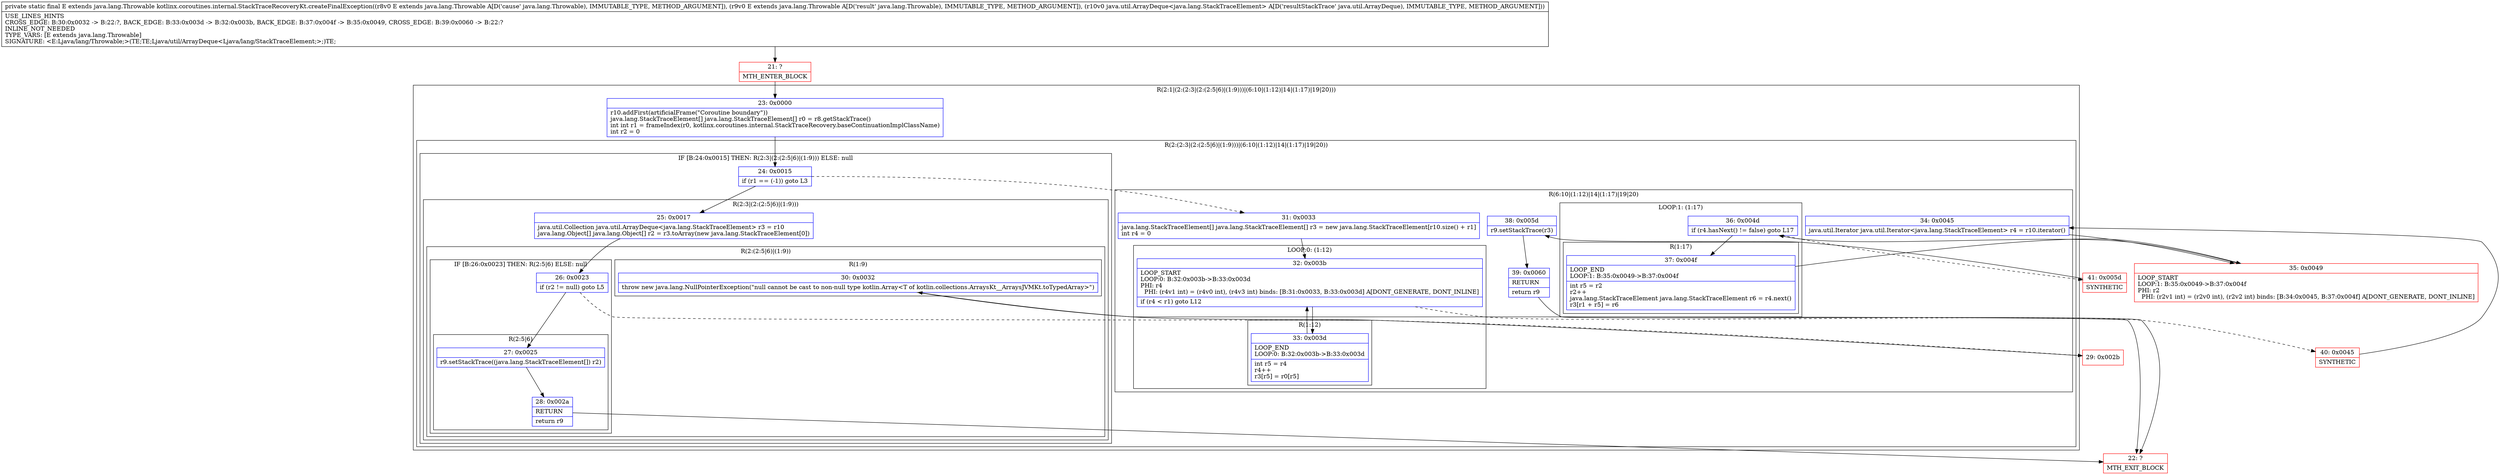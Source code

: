 digraph "CFG forkotlinx.coroutines.internal.StackTraceRecoveryKt.createFinalException(Ljava\/lang\/Throwable;Ljava\/lang\/Throwable;Ljava\/util\/ArrayDeque;)Ljava\/lang\/Throwable;" {
subgraph cluster_Region_697576661 {
label = "R(2:1|(2:(2:3|(2:(2:5|6)|(1:9)))|(6:10|(1:12)|14|(1:17)|19|20)))";
node [shape=record,color=blue];
Node_23 [shape=record,label="{23\:\ 0x0000|r10.addFirst(artificialFrame(\"Coroutine boundary\"))\ljava.lang.StackTraceElement[] java.lang.StackTraceElement[] r0 = r8.getStackTrace()\lint int r1 = frameIndex(r0, kotlinx.coroutines.internal.StackTraceRecovery.baseContinuationImplClassName)\lint r2 = 0\l}"];
subgraph cluster_Region_1034419484 {
label = "R(2:(2:3|(2:(2:5|6)|(1:9)))|(6:10|(1:12)|14|(1:17)|19|20))";
node [shape=record,color=blue];
subgraph cluster_IfRegion_1338753901 {
label = "IF [B:24:0x0015] THEN: R(2:3|(2:(2:5|6)|(1:9))) ELSE: null";
node [shape=record,color=blue];
Node_24 [shape=record,label="{24\:\ 0x0015|if (r1 == (\-1)) goto L3\l}"];
subgraph cluster_Region_1463530890 {
label = "R(2:3|(2:(2:5|6)|(1:9)))";
node [shape=record,color=blue];
Node_25 [shape=record,label="{25\:\ 0x0017|java.util.Collection java.util.ArrayDeque\<java.lang.StackTraceElement\> r3 = r10\ljava.lang.Object[] java.lang.Object[] r2 = r3.toArray(new java.lang.StackTraceElement[0])\l}"];
subgraph cluster_Region_350001363 {
label = "R(2:(2:5|6)|(1:9))";
node [shape=record,color=blue];
subgraph cluster_IfRegion_1308318496 {
label = "IF [B:26:0x0023] THEN: R(2:5|6) ELSE: null";
node [shape=record,color=blue];
Node_26 [shape=record,label="{26\:\ 0x0023|if (r2 != null) goto L5\l}"];
subgraph cluster_Region_1500181974 {
label = "R(2:5|6)";
node [shape=record,color=blue];
Node_27 [shape=record,label="{27\:\ 0x0025|r9.setStackTrace((java.lang.StackTraceElement[]) r2)\l}"];
Node_28 [shape=record,label="{28\:\ 0x002a|RETURN\l|return r9\l}"];
}
}
subgraph cluster_Region_1395594205 {
label = "R(1:9)";
node [shape=record,color=blue];
Node_30 [shape=record,label="{30\:\ 0x0032|throw new java.lang.NullPointerException(\"null cannot be cast to non\-null type kotlin.Array\<T of kotlin.collections.ArraysKt__ArraysJVMKt.toTypedArray\>\")\l}"];
}
}
}
}
subgraph cluster_Region_2065129408 {
label = "R(6:10|(1:12)|14|(1:17)|19|20)";
node [shape=record,color=blue];
Node_31 [shape=record,label="{31\:\ 0x0033|java.lang.StackTraceElement[] java.lang.StackTraceElement[] r3 = new java.lang.StackTraceElement[r10.size() + r1]\lint r4 = 0\l}"];
subgraph cluster_LoopRegion_1936533235 {
label = "LOOP:0: (1:12)";
node [shape=record,color=blue];
Node_32 [shape=record,label="{32\:\ 0x003b|LOOP_START\lLOOP:0: B:32:0x003b\-\>B:33:0x003d\lPHI: r4 \l  PHI: (r4v1 int) = (r4v0 int), (r4v3 int) binds: [B:31:0x0033, B:33:0x003d] A[DONT_GENERATE, DONT_INLINE]\l|if (r4 \< r1) goto L12\l}"];
subgraph cluster_Region_1459911164 {
label = "R(1:12)";
node [shape=record,color=blue];
Node_33 [shape=record,label="{33\:\ 0x003d|LOOP_END\lLOOP:0: B:32:0x003b\-\>B:33:0x003d\l|int r5 = r4\lr4++\lr3[r5] = r0[r5]\l}"];
}
}
Node_34 [shape=record,label="{34\:\ 0x0045|java.util.Iterator java.util.Iterator\<java.lang.StackTraceElement\> r4 = r10.iterator()\l}"];
subgraph cluster_LoopRegion_370348503 {
label = "LOOP:1: (1:17)";
node [shape=record,color=blue];
Node_36 [shape=record,label="{36\:\ 0x004d|if (r4.hasNext() != false) goto L17\l}"];
subgraph cluster_Region_122841851 {
label = "R(1:17)";
node [shape=record,color=blue];
Node_37 [shape=record,label="{37\:\ 0x004f|LOOP_END\lLOOP:1: B:35:0x0049\-\>B:37:0x004f\l|int r5 = r2\lr2++\ljava.lang.StackTraceElement java.lang.StackTraceElement r6 = r4.next()\lr3[r1 + r5] = r6\l}"];
}
}
Node_38 [shape=record,label="{38\:\ 0x005d|r9.setStackTrace(r3)\l}"];
Node_39 [shape=record,label="{39\:\ 0x0060|RETURN\l|return r9\l}"];
}
}
}
Node_21 [shape=record,color=red,label="{21\:\ ?|MTH_ENTER_BLOCK\l}"];
Node_22 [shape=record,color=red,label="{22\:\ ?|MTH_EXIT_BLOCK\l}"];
Node_29 [shape=record,color=red,label="{29\:\ 0x002b}"];
Node_40 [shape=record,color=red,label="{40\:\ 0x0045|SYNTHETIC\l}"];
Node_35 [shape=record,color=red,label="{35\:\ 0x0049|LOOP_START\lLOOP:1: B:35:0x0049\-\>B:37:0x004f\lPHI: r2 \l  PHI: (r2v1 int) = (r2v0 int), (r2v2 int) binds: [B:34:0x0045, B:37:0x004f] A[DONT_GENERATE, DONT_INLINE]\l}"];
Node_41 [shape=record,color=red,label="{41\:\ 0x005d|SYNTHETIC\l}"];
MethodNode[shape=record,label="{private static final E extends java.lang.Throwable kotlinx.coroutines.internal.StackTraceRecoveryKt.createFinalException((r8v0 E extends java.lang.Throwable A[D('cause' java.lang.Throwable), IMMUTABLE_TYPE, METHOD_ARGUMENT]), (r9v0 E extends java.lang.Throwable A[D('result' java.lang.Throwable), IMMUTABLE_TYPE, METHOD_ARGUMENT]), (r10v0 java.util.ArrayDeque\<java.lang.StackTraceElement\> A[D('resultStackTrace' java.util.ArrayDeque), IMMUTABLE_TYPE, METHOD_ARGUMENT]))  | USE_LINES_HINTS\lCROSS_EDGE: B:30:0x0032 \-\> B:22:?, BACK_EDGE: B:33:0x003d \-\> B:32:0x003b, BACK_EDGE: B:37:0x004f \-\> B:35:0x0049, CROSS_EDGE: B:39:0x0060 \-\> B:22:?\lINLINE_NOT_NEEDED\lTYPE_VARS: [E extends java.lang.Throwable]\lSIGNATURE: \<E:Ljava\/lang\/Throwable;\>(TE;TE;Ljava\/util\/ArrayDeque\<Ljava\/lang\/StackTraceElement;\>;)TE;\l}"];
MethodNode -> Node_21;Node_23 -> Node_24;
Node_24 -> Node_25;
Node_24 -> Node_31[style=dashed];
Node_25 -> Node_26;
Node_26 -> Node_27;
Node_26 -> Node_29[style=dashed];
Node_27 -> Node_28;
Node_28 -> Node_22;
Node_30 -> Node_22;
Node_31 -> Node_32;
Node_32 -> Node_33;
Node_32 -> Node_40[style=dashed];
Node_33 -> Node_32;
Node_34 -> Node_35;
Node_36 -> Node_37;
Node_36 -> Node_41[style=dashed];
Node_37 -> Node_35;
Node_38 -> Node_39;
Node_39 -> Node_22;
Node_21 -> Node_23;
Node_29 -> Node_30;
Node_40 -> Node_34;
Node_35 -> Node_36;
Node_41 -> Node_38;
}

